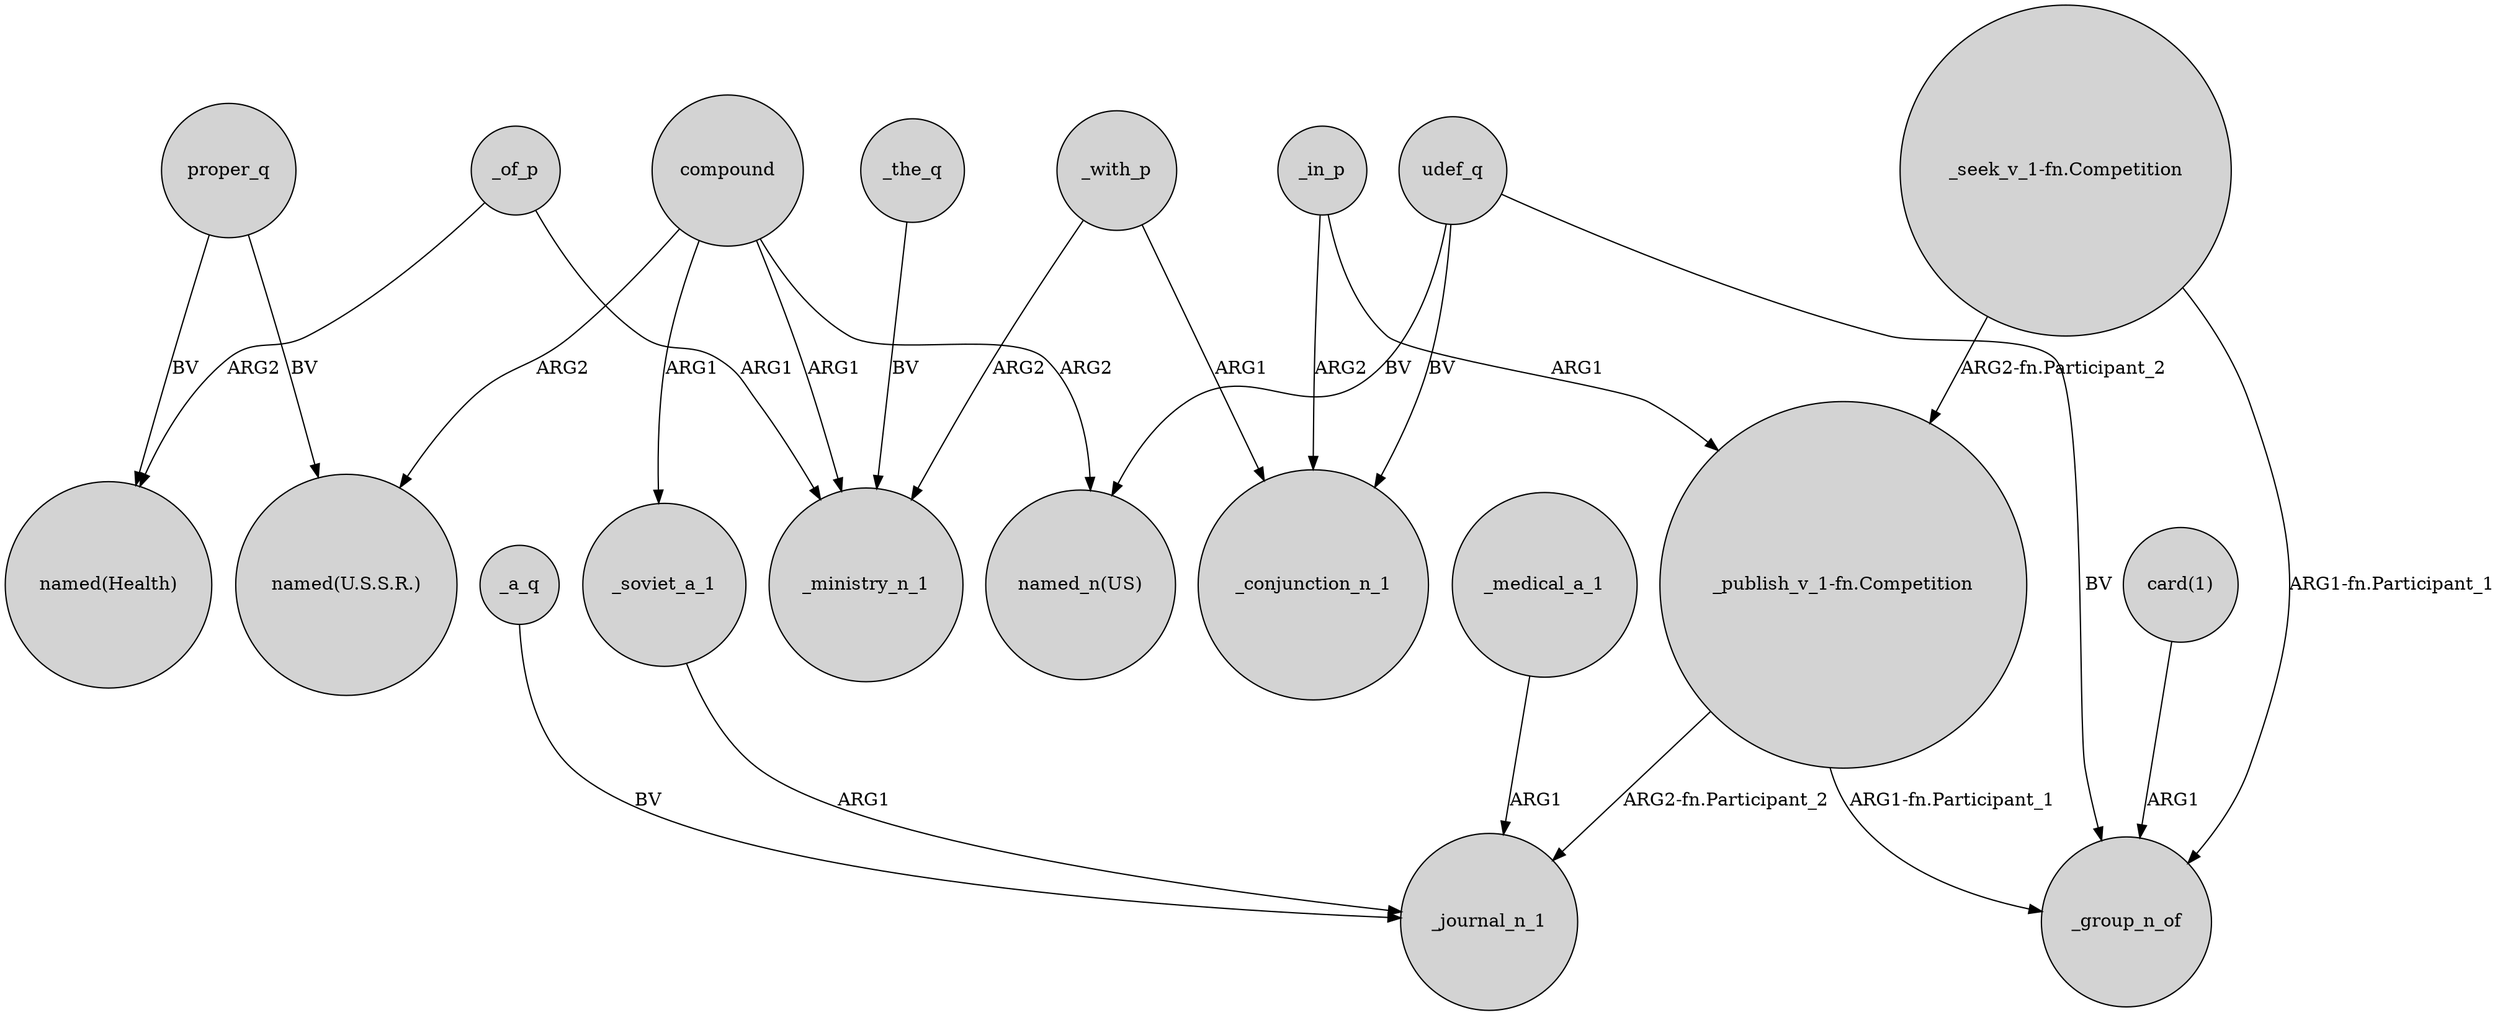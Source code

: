 digraph {
	node [shape=circle style=filled]
	_of_p -> _ministry_n_1 [label=ARG1]
	compound -> _soviet_a_1 [label=ARG1]
	compound -> "named(U.S.S.R.)" [label=ARG2]
	udef_q -> _group_n_of [label=BV]
	"_publish_v_1-fn.Competition" -> _journal_n_1 [label="ARG2-fn.Participant_2"]
	_with_p -> _conjunction_n_1 [label=ARG1]
	compound -> _ministry_n_1 [label=ARG1]
	_of_p -> "named(Health)" [label=ARG2]
	_in_p -> "_publish_v_1-fn.Competition" [label=ARG1]
	proper_q -> "named(Health)" [label=BV]
	_soviet_a_1 -> _journal_n_1 [label=ARG1]
	"_seek_v_1-fn.Competition" -> "_publish_v_1-fn.Competition" [label="ARG2-fn.Participant_2"]
	_medical_a_1 -> _journal_n_1 [label=ARG1]
	_with_p -> _ministry_n_1 [label=ARG2]
	"_publish_v_1-fn.Competition" -> _group_n_of [label="ARG1-fn.Participant_1"]
	"card(1)" -> _group_n_of [label=ARG1]
	proper_q -> "named(U.S.S.R.)" [label=BV]
	_a_q -> _journal_n_1 [label=BV]
	"_seek_v_1-fn.Competition" -> _group_n_of [label="ARG1-fn.Participant_1"]
	_the_q -> _ministry_n_1 [label=BV]
	compound -> "named_n(US)" [label=ARG2]
	udef_q -> "named_n(US)" [label=BV]
	_in_p -> _conjunction_n_1 [label=ARG2]
	udef_q -> _conjunction_n_1 [label=BV]
}
